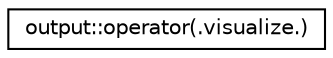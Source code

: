 digraph "Graphical Class Hierarchy"
{
 // LATEX_PDF_SIZE
  edge [fontname="Helvetica",fontsize="10",labelfontname="Helvetica",labelfontsize="10"];
  node [fontname="Helvetica",fontsize="10",shape=record];
  rankdir="LR";
  Node0 [label="output::operator(.visualize.)",height=0.2,width=0.4,color="black", fillcolor="white", style="filled",URL="$interfaceoutput_1_1operator_07_8visualize_8_08.html",tooltip=" "];
}
